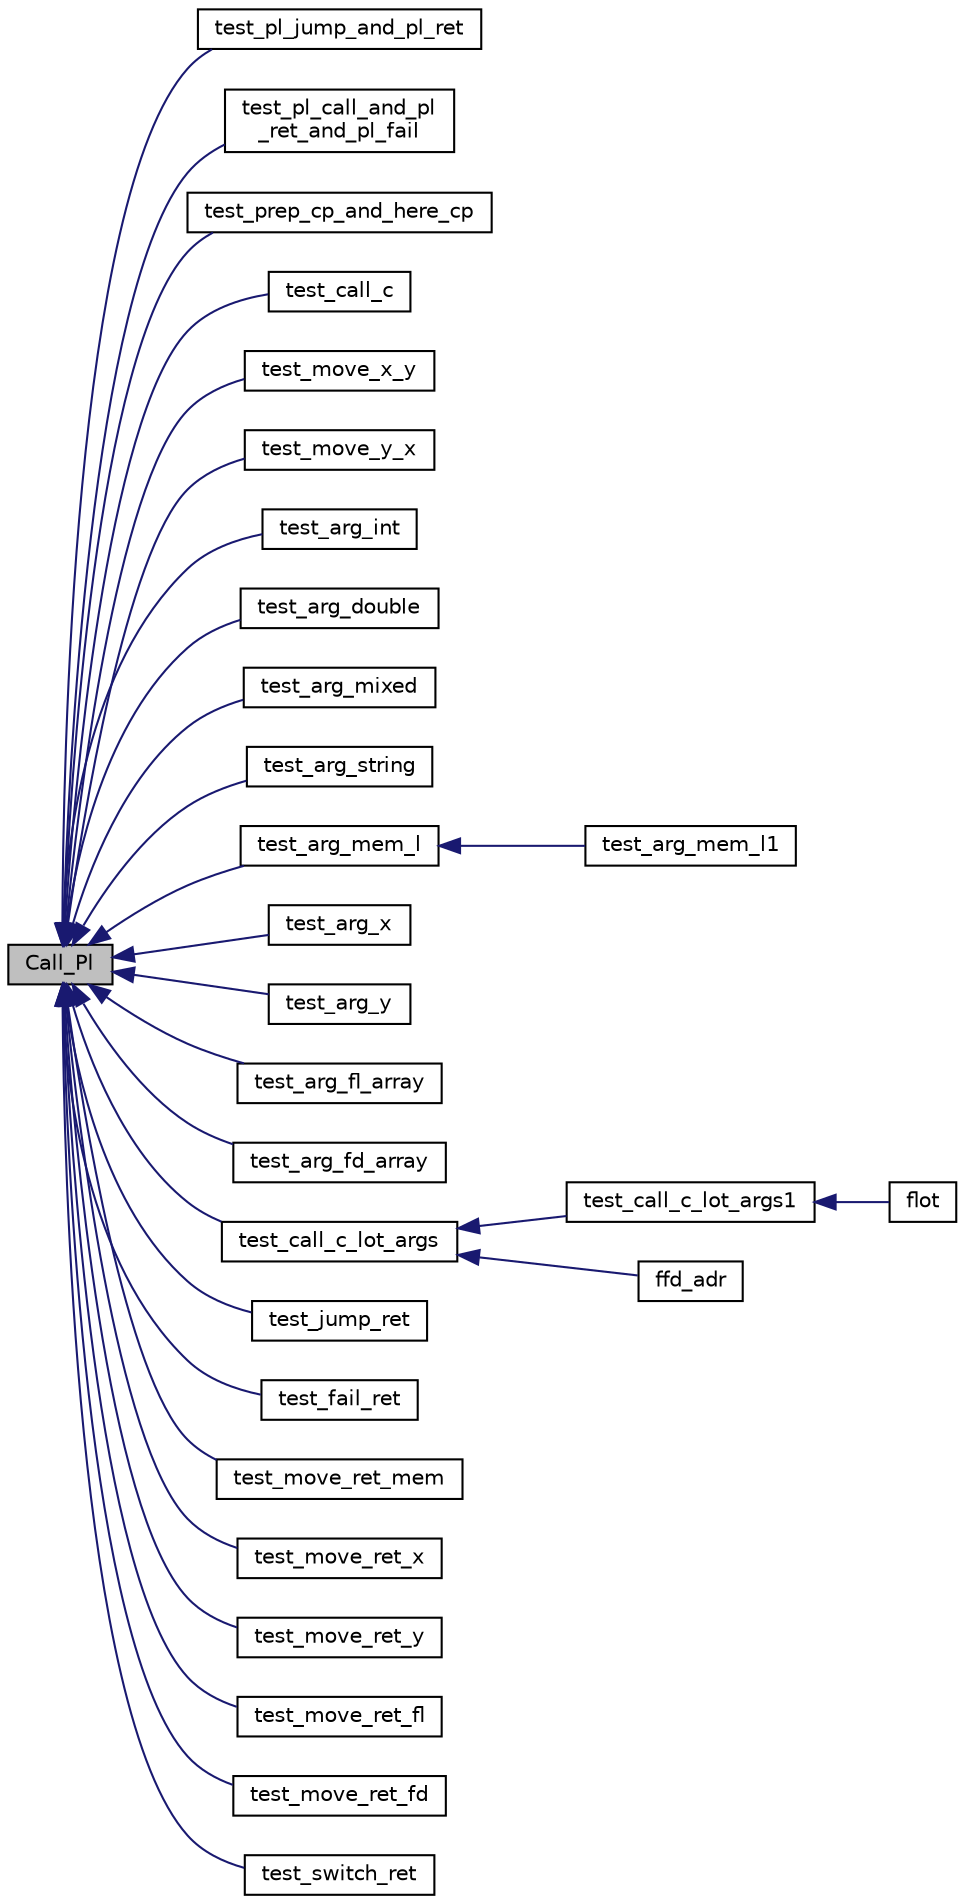 digraph "Call_Pl"
{
  edge [fontname="Helvetica",fontsize="10",labelfontname="Helvetica",labelfontsize="10"];
  node [fontname="Helvetica",fontsize="10",shape=record];
  rankdir="LR";
  Node1 [label="Call_Pl",height=0.2,width=0.4,color="black", fillcolor="grey75", style="filled", fontcolor="black"];
  Node1 -> Node2 [dir="back",color="midnightblue",fontsize="10",style="solid",fontname="Helvetica"];
  Node2 [label="test_pl_jump_and_pl_ret",height=0.2,width=0.4,color="black", fillcolor="white", style="filled",URL="$chkma_8c.html#afdc34f951eac2e28d54d54d0cac728fc"];
  Node1 -> Node3 [dir="back",color="midnightblue",fontsize="10",style="solid",fontname="Helvetica"];
  Node3 [label="test_pl_call_and_pl\l_ret_and_pl_fail",height=0.2,width=0.4,color="black", fillcolor="white", style="filled",URL="$chkma_8c.html#a429b39b345f6255f1e8f58ea76215758"];
  Node1 -> Node4 [dir="back",color="midnightblue",fontsize="10",style="solid",fontname="Helvetica"];
  Node4 [label="test_prep_cp_and_here_cp",height=0.2,width=0.4,color="black", fillcolor="white", style="filled",URL="$chkma_8c.html#a75a1ef7b86dfe5c8ec9b79b767cb809c"];
  Node1 -> Node5 [dir="back",color="midnightblue",fontsize="10",style="solid",fontname="Helvetica"];
  Node5 [label="test_call_c",height=0.2,width=0.4,color="black", fillcolor="white", style="filled",URL="$chkma_8c.html#a4c00f8935f46c3442227c222aa880df7"];
  Node1 -> Node6 [dir="back",color="midnightblue",fontsize="10",style="solid",fontname="Helvetica"];
  Node6 [label="test_move_x_y",height=0.2,width=0.4,color="black", fillcolor="white", style="filled",URL="$chkma_8c.html#a9b96d56f6e08fc3b46e2ce5065603cbc"];
  Node1 -> Node7 [dir="back",color="midnightblue",fontsize="10",style="solid",fontname="Helvetica"];
  Node7 [label="test_move_y_x",height=0.2,width=0.4,color="black", fillcolor="white", style="filled",URL="$chkma_8c.html#a0ed90d6f9231b7ca83b76b79f7bd7c70"];
  Node1 -> Node8 [dir="back",color="midnightblue",fontsize="10",style="solid",fontname="Helvetica"];
  Node8 [label="test_arg_int",height=0.2,width=0.4,color="black", fillcolor="white", style="filled",URL="$chkma_8c.html#a8b3174f03a9950bcc9b44aa4d7b61971"];
  Node1 -> Node9 [dir="back",color="midnightblue",fontsize="10",style="solid",fontname="Helvetica"];
  Node9 [label="test_arg_double",height=0.2,width=0.4,color="black", fillcolor="white", style="filled",URL="$chkma_8c.html#a1a4f378356fc0efd6ddc75ea80576804"];
  Node1 -> Node10 [dir="back",color="midnightblue",fontsize="10",style="solid",fontname="Helvetica"];
  Node10 [label="test_arg_mixed",height=0.2,width=0.4,color="black", fillcolor="white", style="filled",URL="$chkma_8c.html#a2bb8f61e6ce11ab8768e80c296e47a94"];
  Node1 -> Node11 [dir="back",color="midnightblue",fontsize="10",style="solid",fontname="Helvetica"];
  Node11 [label="test_arg_string",height=0.2,width=0.4,color="black", fillcolor="white", style="filled",URL="$chkma_8c.html#a1d1d2915d3118297322173e39c660a9b"];
  Node1 -> Node12 [dir="back",color="midnightblue",fontsize="10",style="solid",fontname="Helvetica"];
  Node12 [label="test_arg_mem_l",height=0.2,width=0.4,color="black", fillcolor="white", style="filled",URL="$chkma_8c.html#aa8aea4130a97898dbdb116e533875af2"];
  Node12 -> Node13 [dir="back",color="midnightblue",fontsize="10",style="solid",fontname="Helvetica"];
  Node13 [label="test_arg_mem_l1",height=0.2,width=0.4,color="black", fillcolor="white", style="filled",URL="$chkma_8c.html#a6312cb984c61f2f1238044ba21aedc63"];
  Node1 -> Node14 [dir="back",color="midnightblue",fontsize="10",style="solid",fontname="Helvetica"];
  Node14 [label="test_arg_x",height=0.2,width=0.4,color="black", fillcolor="white", style="filled",URL="$chkma_8c.html#a5aae0127af15184938e37c2ba07b49df"];
  Node1 -> Node15 [dir="back",color="midnightblue",fontsize="10",style="solid",fontname="Helvetica"];
  Node15 [label="test_arg_y",height=0.2,width=0.4,color="black", fillcolor="white", style="filled",URL="$chkma_8c.html#ab3e49deca4451d48dd31a376cb2cb92f"];
  Node1 -> Node16 [dir="back",color="midnightblue",fontsize="10",style="solid",fontname="Helvetica"];
  Node16 [label="test_arg_fl_array",height=0.2,width=0.4,color="black", fillcolor="white", style="filled",URL="$chkma_8c.html#a61e3fd8668cfd47802dc53a90d121430"];
  Node1 -> Node17 [dir="back",color="midnightblue",fontsize="10",style="solid",fontname="Helvetica"];
  Node17 [label="test_arg_fd_array",height=0.2,width=0.4,color="black", fillcolor="white", style="filled",URL="$chkma_8c.html#ae4b313d2738c2d3c3694982515b86387"];
  Node1 -> Node18 [dir="back",color="midnightblue",fontsize="10",style="solid",fontname="Helvetica"];
  Node18 [label="test_call_c_lot_args",height=0.2,width=0.4,color="black", fillcolor="white", style="filled",URL="$asm_8c.html#a36e3386058b632fd03d022a4a8a7229a"];
  Node18 -> Node19 [dir="back",color="midnightblue",fontsize="10",style="solid",fontname="Helvetica"];
  Node19 [label="test_call_c_lot_args1",height=0.2,width=0.4,color="black", fillcolor="white", style="filled",URL="$chkma_8c.html#a777ecd243e571163cbfbc95191d19cee"];
  Node19 -> Node20 [dir="back",color="midnightblue",fontsize="10",style="solid",fontname="Helvetica"];
  Node20 [label="flot",height=0.2,width=0.4,color="black", fillcolor="white", style="filled",URL="$asm_8c.html#a563bf702b57593f3da57f72fe26347bc"];
  Node18 -> Node21 [dir="back",color="midnightblue",fontsize="10",style="solid",fontname="Helvetica"];
  Node21 [label="ffd_adr",height=0.2,width=0.4,color="black", fillcolor="white", style="filled",URL="$asm_8c.html#aa392b93117c63f0f5b61211133c5a205"];
  Node1 -> Node22 [dir="back",color="midnightblue",fontsize="10",style="solid",fontname="Helvetica"];
  Node22 [label="test_jump_ret",height=0.2,width=0.4,color="black", fillcolor="white", style="filled",URL="$chkma_8c.html#a502fe39ca1ad5994c9c50c157266e7fb"];
  Node1 -> Node23 [dir="back",color="midnightblue",fontsize="10",style="solid",fontname="Helvetica"];
  Node23 [label="test_fail_ret",height=0.2,width=0.4,color="black", fillcolor="white", style="filled",URL="$chkma_8c.html#ae95800f327f1b609991b18ab76ed85a8"];
  Node1 -> Node24 [dir="back",color="midnightblue",fontsize="10",style="solid",fontname="Helvetica"];
  Node24 [label="test_move_ret_mem",height=0.2,width=0.4,color="black", fillcolor="white", style="filled",URL="$chkma_8c.html#a6c759f036d3389b0ed1b52be674e6af6"];
  Node1 -> Node25 [dir="back",color="midnightblue",fontsize="10",style="solid",fontname="Helvetica"];
  Node25 [label="test_move_ret_x",height=0.2,width=0.4,color="black", fillcolor="white", style="filled",URL="$chkma_8c.html#aafc45423d0c5ab55ee3506251ad63195"];
  Node1 -> Node26 [dir="back",color="midnightblue",fontsize="10",style="solid",fontname="Helvetica"];
  Node26 [label="test_move_ret_y",height=0.2,width=0.4,color="black", fillcolor="white", style="filled",URL="$chkma_8c.html#a1fa90b0c7c85c20f6f9f89314fe196b2"];
  Node1 -> Node27 [dir="back",color="midnightblue",fontsize="10",style="solid",fontname="Helvetica"];
  Node27 [label="test_move_ret_fl",height=0.2,width=0.4,color="black", fillcolor="white", style="filled",URL="$chkma_8c.html#a22a5aa029ae8d73cdfd80f7cd8686bc0"];
  Node1 -> Node28 [dir="back",color="midnightblue",fontsize="10",style="solid",fontname="Helvetica"];
  Node28 [label="test_move_ret_fd",height=0.2,width=0.4,color="black", fillcolor="white", style="filled",URL="$chkma_8c.html#a53bdf687f1036373afc8292b8095839a"];
  Node1 -> Node29 [dir="back",color="midnightblue",fontsize="10",style="solid",fontname="Helvetica"];
  Node29 [label="test_switch_ret",height=0.2,width=0.4,color="black", fillcolor="white", style="filled",URL="$chkma_8c.html#a10685090078bd9a4d309a87995d2961a"];
}
